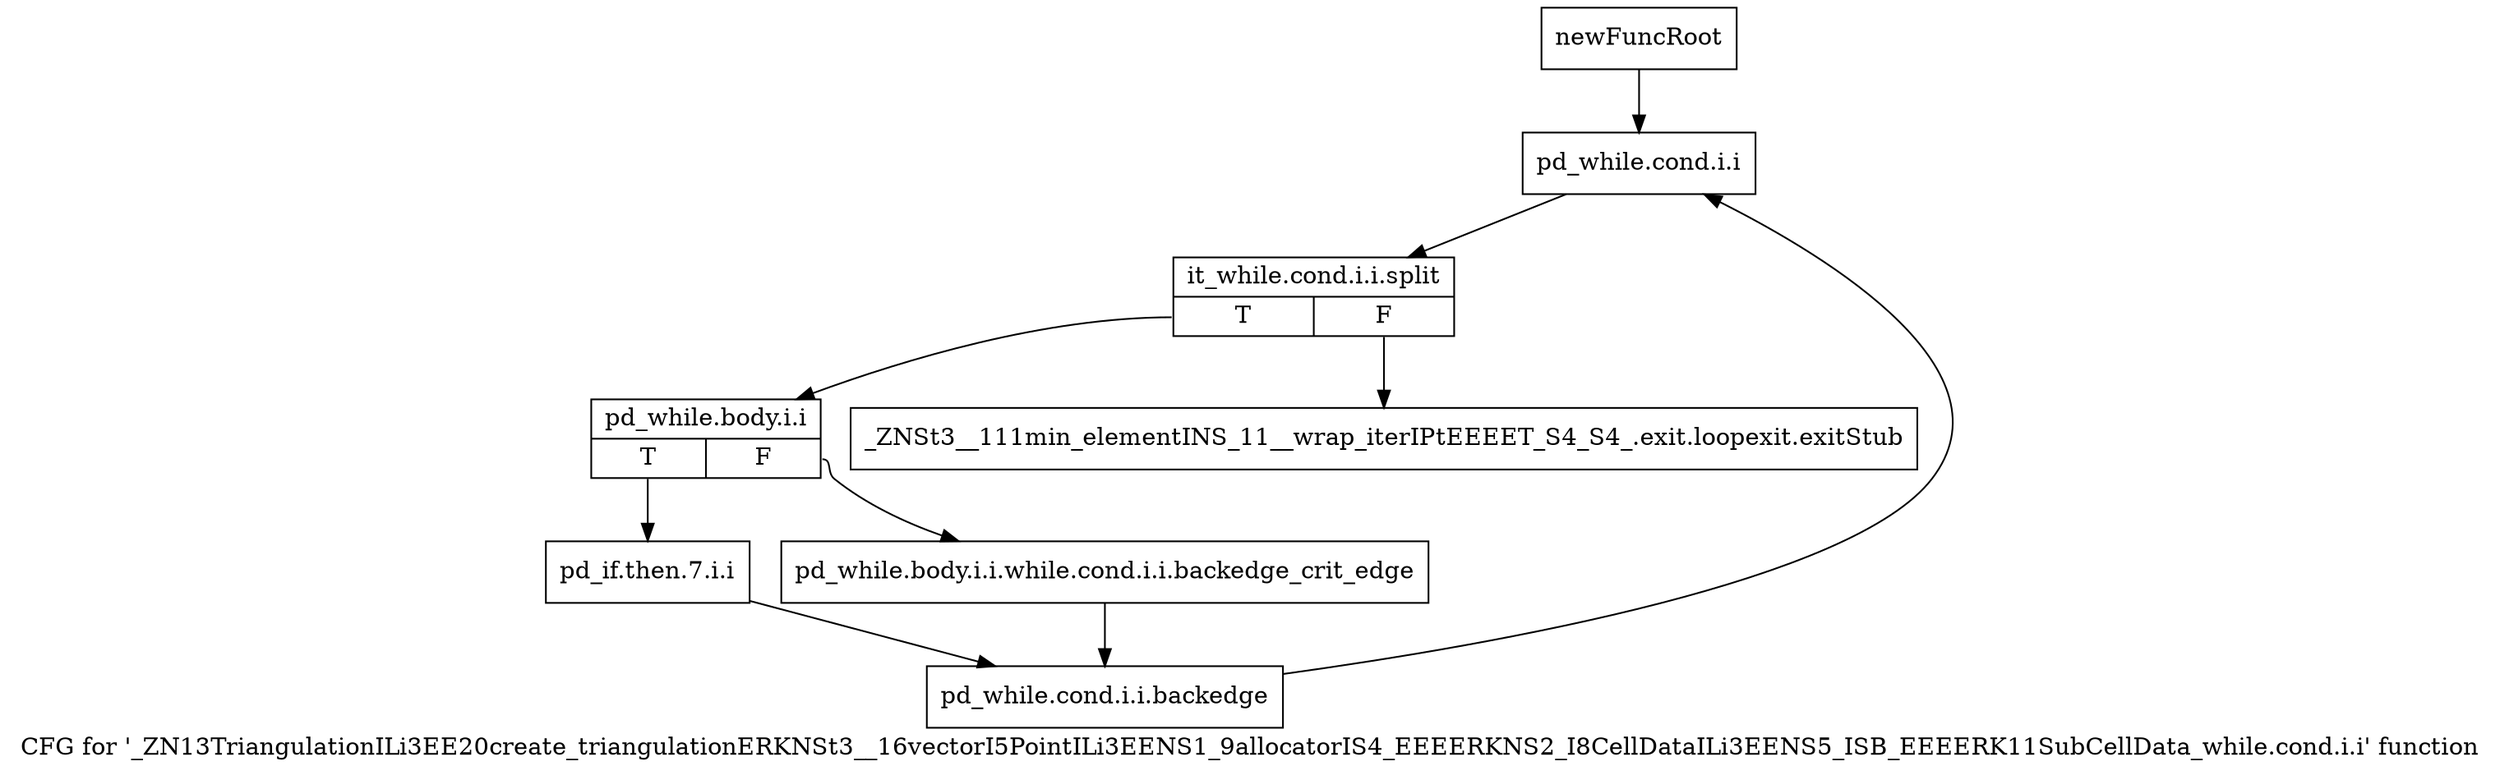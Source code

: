 digraph "CFG for '_ZN13TriangulationILi3EE20create_triangulationERKNSt3__16vectorI5PointILi3EENS1_9allocatorIS4_EEEERKNS2_I8CellDataILi3EENS5_ISB_EEEERK11SubCellData_while.cond.i.i' function" {
	label="CFG for '_ZN13TriangulationILi3EE20create_triangulationERKNSt3__16vectorI5PointILi3EENS1_9allocatorIS4_EEEERKNS2_I8CellDataILi3EENS5_ISB_EEEERK11SubCellData_while.cond.i.i' function";

	Node0x97c0ce0 [shape=record,label="{newFuncRoot}"];
	Node0x97c0ce0 -> Node0x97c0d80;
	Node0x97c0d30 [shape=record,label="{_ZNSt3__111min_elementINS_11__wrap_iterIPtEEEET_S4_S4_.exit.loopexit.exitStub}"];
	Node0x97c0d80 [shape=record,label="{pd_while.cond.i.i}"];
	Node0x97c0d80 -> Node0xbac2460;
	Node0xbac2460 [shape=record,label="{it_while.cond.i.i.split|{<s0>T|<s1>F}}"];
	Node0xbac2460:s0 -> Node0x97c0dd0;
	Node0xbac2460:s1 -> Node0x97c0d30;
	Node0x97c0dd0 [shape=record,label="{pd_while.body.i.i|{<s0>T|<s1>F}}"];
	Node0x97c0dd0:s0 -> Node0x97c0e70;
	Node0x97c0dd0:s1 -> Node0x97c0e20;
	Node0x97c0e20 [shape=record,label="{pd_while.body.i.i.while.cond.i.i.backedge_crit_edge}"];
	Node0x97c0e20 -> Node0x97c0ec0;
	Node0x97c0e70 [shape=record,label="{pd_if.then.7.i.i}"];
	Node0x97c0e70 -> Node0x97c0ec0;
	Node0x97c0ec0 [shape=record,label="{pd_while.cond.i.i.backedge}"];
	Node0x97c0ec0 -> Node0x97c0d80;
}
